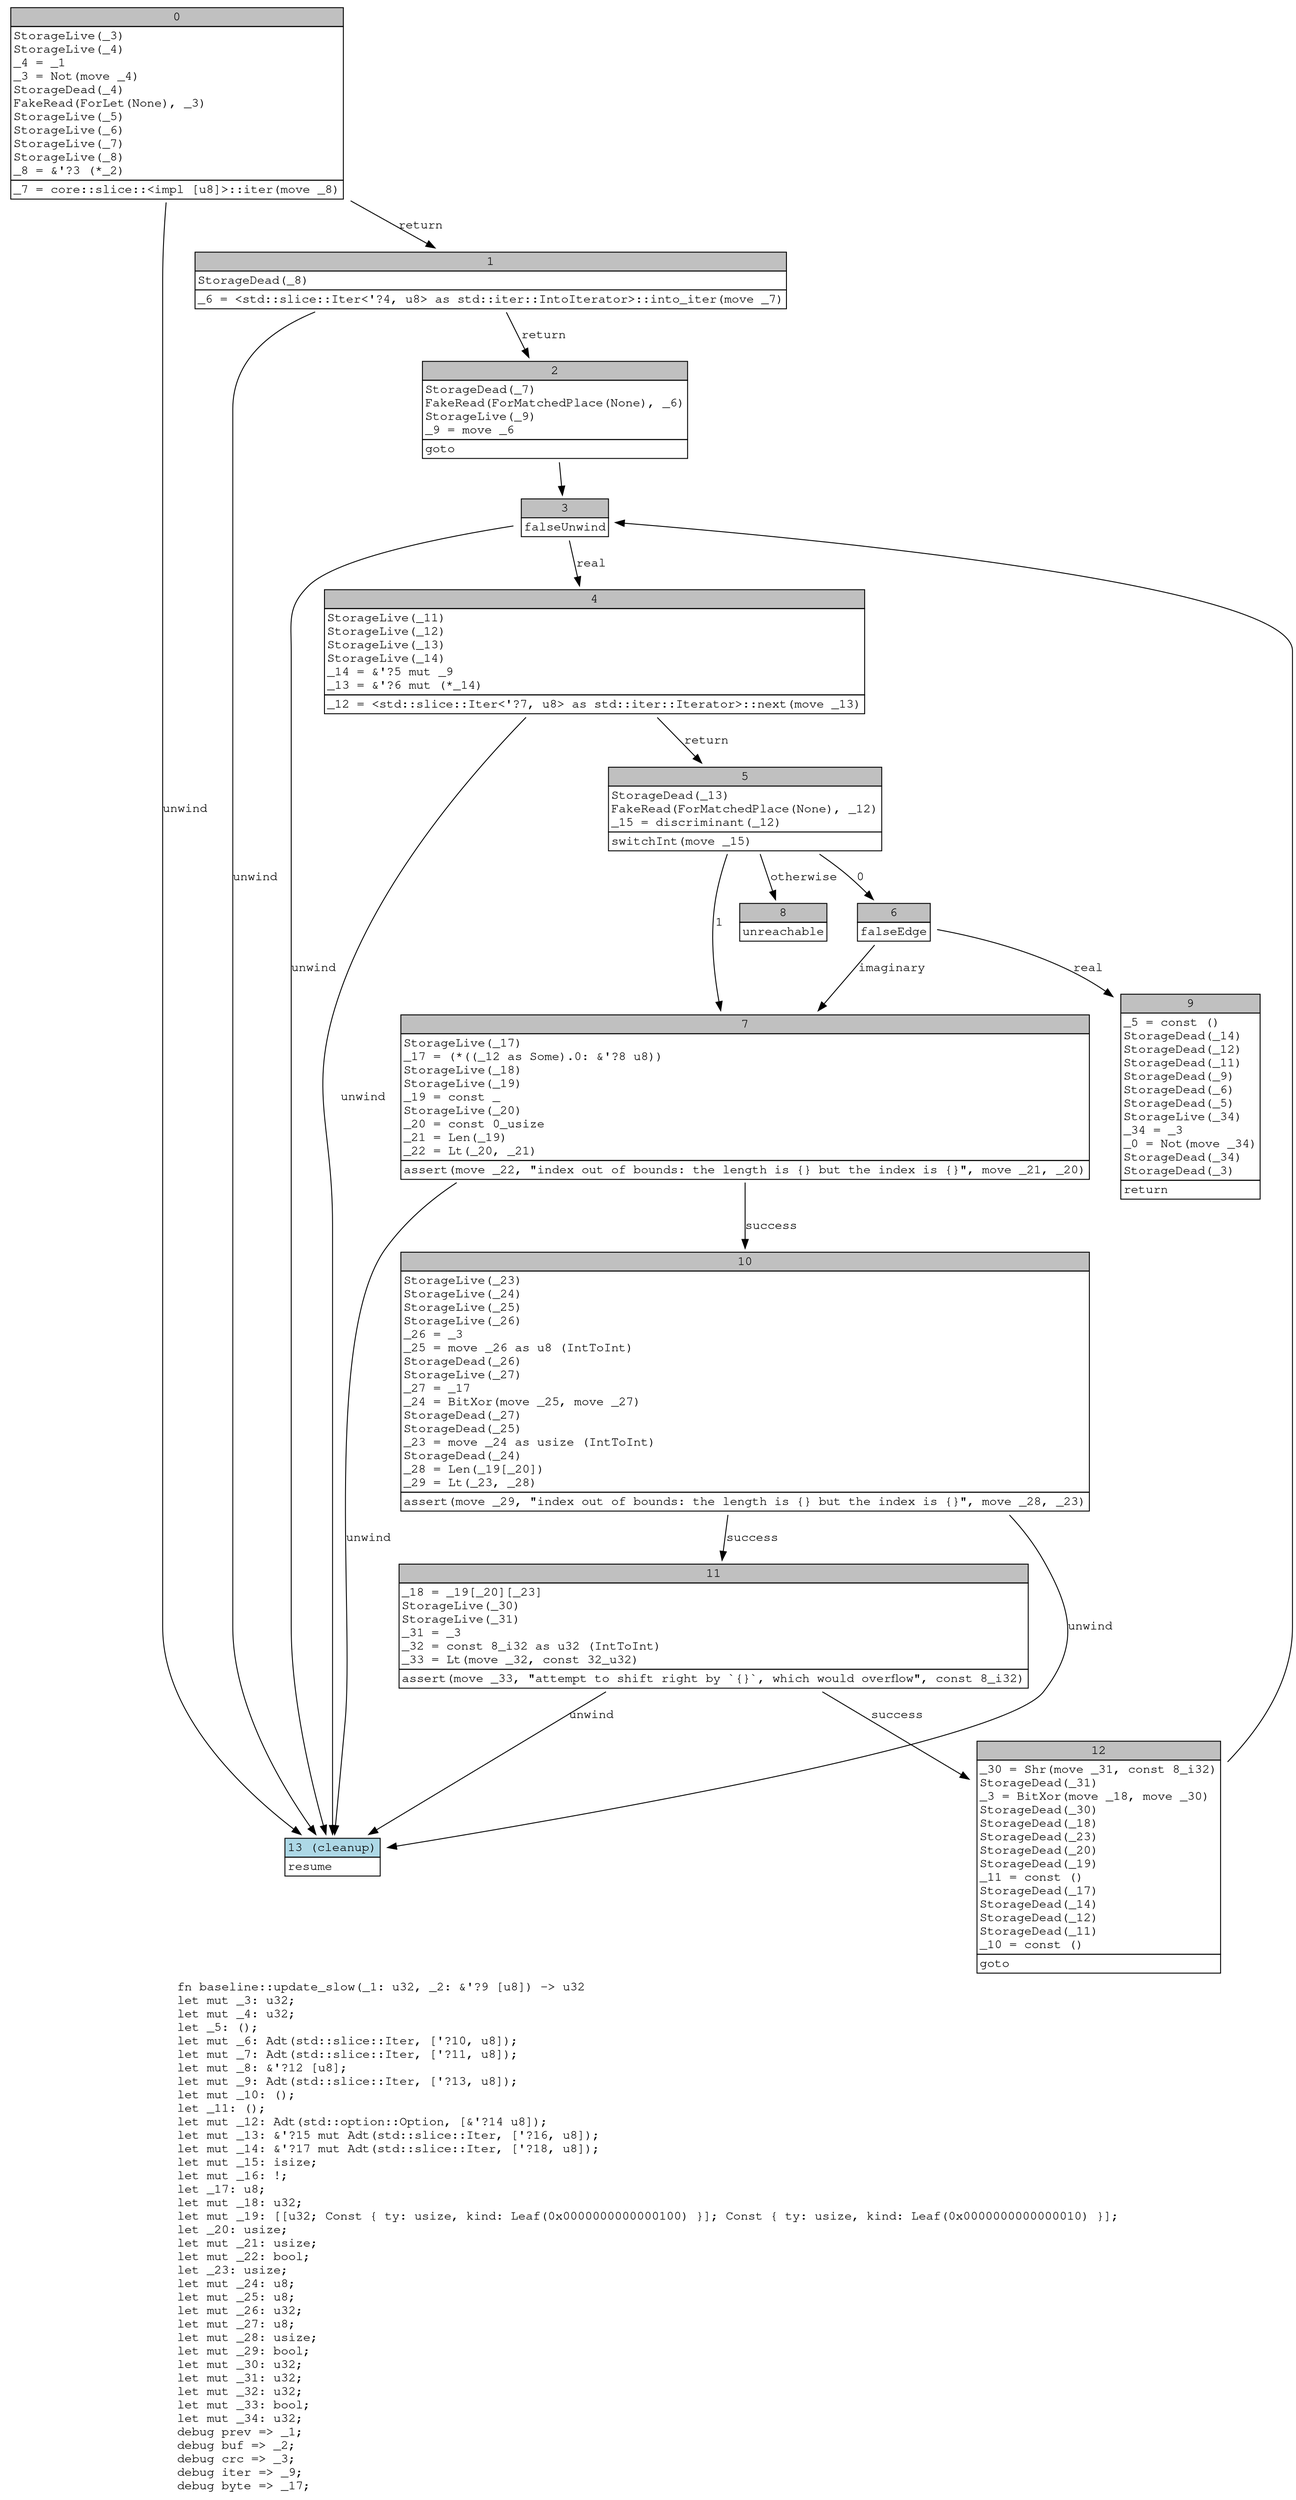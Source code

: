 digraph Mir_0_18 {
    graph [fontname="Courier, monospace"];
    node [fontname="Courier, monospace"];
    edge [fontname="Courier, monospace"];
    label=<fn baseline::update_slow(_1: u32, _2: &amp;'?9 [u8]) -&gt; u32<br align="left"/>let mut _3: u32;<br align="left"/>let mut _4: u32;<br align="left"/>let _5: ();<br align="left"/>let mut _6: Adt(std::slice::Iter, ['?10, u8]);<br align="left"/>let mut _7: Adt(std::slice::Iter, ['?11, u8]);<br align="left"/>let mut _8: &amp;'?12 [u8];<br align="left"/>let mut _9: Adt(std::slice::Iter, ['?13, u8]);<br align="left"/>let mut _10: ();<br align="left"/>let _11: ();<br align="left"/>let mut _12: Adt(std::option::Option, [&amp;'?14 u8]);<br align="left"/>let mut _13: &amp;'?15 mut Adt(std::slice::Iter, ['?16, u8]);<br align="left"/>let mut _14: &amp;'?17 mut Adt(std::slice::Iter, ['?18, u8]);<br align="left"/>let mut _15: isize;<br align="left"/>let mut _16: !;<br align="left"/>let _17: u8;<br align="left"/>let mut _18: u32;<br align="left"/>let mut _19: [[u32; Const { ty: usize, kind: Leaf(0x0000000000000100) }]; Const { ty: usize, kind: Leaf(0x0000000000000010) }];<br align="left"/>let _20: usize;<br align="left"/>let mut _21: usize;<br align="left"/>let mut _22: bool;<br align="left"/>let _23: usize;<br align="left"/>let mut _24: u8;<br align="left"/>let mut _25: u8;<br align="left"/>let mut _26: u32;<br align="left"/>let mut _27: u8;<br align="left"/>let mut _28: usize;<br align="left"/>let mut _29: bool;<br align="left"/>let mut _30: u32;<br align="left"/>let mut _31: u32;<br align="left"/>let mut _32: u32;<br align="left"/>let mut _33: bool;<br align="left"/>let mut _34: u32;<br align="left"/>debug prev =&gt; _1;<br align="left"/>debug buf =&gt; _2;<br align="left"/>debug crc =&gt; _3;<br align="left"/>debug iter =&gt; _9;<br align="left"/>debug byte =&gt; _17;<br align="left"/>>;
    bb0__0_18 [shape="none", label=<<table border="0" cellborder="1" cellspacing="0"><tr><td bgcolor="gray" align="center" colspan="1">0</td></tr><tr><td align="left" balign="left">StorageLive(_3)<br/>StorageLive(_4)<br/>_4 = _1<br/>_3 = Not(move _4)<br/>StorageDead(_4)<br/>FakeRead(ForLet(None), _3)<br/>StorageLive(_5)<br/>StorageLive(_6)<br/>StorageLive(_7)<br/>StorageLive(_8)<br/>_8 = &amp;'?3 (*_2)<br/></td></tr><tr><td align="left">_7 = core::slice::&lt;impl [u8]&gt;::iter(move _8)</td></tr></table>>];
    bb1__0_18 [shape="none", label=<<table border="0" cellborder="1" cellspacing="0"><tr><td bgcolor="gray" align="center" colspan="1">1</td></tr><tr><td align="left" balign="left">StorageDead(_8)<br/></td></tr><tr><td align="left">_6 = &lt;std::slice::Iter&lt;'?4, u8&gt; as std::iter::IntoIterator&gt;::into_iter(move _7)</td></tr></table>>];
    bb2__0_18 [shape="none", label=<<table border="0" cellborder="1" cellspacing="0"><tr><td bgcolor="gray" align="center" colspan="1">2</td></tr><tr><td align="left" balign="left">StorageDead(_7)<br/>FakeRead(ForMatchedPlace(None), _6)<br/>StorageLive(_9)<br/>_9 = move _6<br/></td></tr><tr><td align="left">goto</td></tr></table>>];
    bb3__0_18 [shape="none", label=<<table border="0" cellborder="1" cellspacing="0"><tr><td bgcolor="gray" align="center" colspan="1">3</td></tr><tr><td align="left">falseUnwind</td></tr></table>>];
    bb4__0_18 [shape="none", label=<<table border="0" cellborder="1" cellspacing="0"><tr><td bgcolor="gray" align="center" colspan="1">4</td></tr><tr><td align="left" balign="left">StorageLive(_11)<br/>StorageLive(_12)<br/>StorageLive(_13)<br/>StorageLive(_14)<br/>_14 = &amp;'?5 mut _9<br/>_13 = &amp;'?6 mut (*_14)<br/></td></tr><tr><td align="left">_12 = &lt;std::slice::Iter&lt;'?7, u8&gt; as std::iter::Iterator&gt;::next(move _13)</td></tr></table>>];
    bb5__0_18 [shape="none", label=<<table border="0" cellborder="1" cellspacing="0"><tr><td bgcolor="gray" align="center" colspan="1">5</td></tr><tr><td align="left" balign="left">StorageDead(_13)<br/>FakeRead(ForMatchedPlace(None), _12)<br/>_15 = discriminant(_12)<br/></td></tr><tr><td align="left">switchInt(move _15)</td></tr></table>>];
    bb6__0_18 [shape="none", label=<<table border="0" cellborder="1" cellspacing="0"><tr><td bgcolor="gray" align="center" colspan="1">6</td></tr><tr><td align="left">falseEdge</td></tr></table>>];
    bb7__0_18 [shape="none", label=<<table border="0" cellborder="1" cellspacing="0"><tr><td bgcolor="gray" align="center" colspan="1">7</td></tr><tr><td align="left" balign="left">StorageLive(_17)<br/>_17 = (*((_12 as Some).0: &amp;'?8 u8))<br/>StorageLive(_18)<br/>StorageLive(_19)<br/>_19 = const _<br/>StorageLive(_20)<br/>_20 = const 0_usize<br/>_21 = Len(_19)<br/>_22 = Lt(_20, _21)<br/></td></tr><tr><td align="left">assert(move _22, &quot;index out of bounds: the length is {} but the index is {}&quot;, move _21, _20)</td></tr></table>>];
    bb8__0_18 [shape="none", label=<<table border="0" cellborder="1" cellspacing="0"><tr><td bgcolor="gray" align="center" colspan="1">8</td></tr><tr><td align="left">unreachable</td></tr></table>>];
    bb9__0_18 [shape="none", label=<<table border="0" cellborder="1" cellspacing="0"><tr><td bgcolor="gray" align="center" colspan="1">9</td></tr><tr><td align="left" balign="left">_5 = const ()<br/>StorageDead(_14)<br/>StorageDead(_12)<br/>StorageDead(_11)<br/>StorageDead(_9)<br/>StorageDead(_6)<br/>StorageDead(_5)<br/>StorageLive(_34)<br/>_34 = _3<br/>_0 = Not(move _34)<br/>StorageDead(_34)<br/>StorageDead(_3)<br/></td></tr><tr><td align="left">return</td></tr></table>>];
    bb10__0_18 [shape="none", label=<<table border="0" cellborder="1" cellspacing="0"><tr><td bgcolor="gray" align="center" colspan="1">10</td></tr><tr><td align="left" balign="left">StorageLive(_23)<br/>StorageLive(_24)<br/>StorageLive(_25)<br/>StorageLive(_26)<br/>_26 = _3<br/>_25 = move _26 as u8 (IntToInt)<br/>StorageDead(_26)<br/>StorageLive(_27)<br/>_27 = _17<br/>_24 = BitXor(move _25, move _27)<br/>StorageDead(_27)<br/>StorageDead(_25)<br/>_23 = move _24 as usize (IntToInt)<br/>StorageDead(_24)<br/>_28 = Len(_19[_20])<br/>_29 = Lt(_23, _28)<br/></td></tr><tr><td align="left">assert(move _29, &quot;index out of bounds: the length is {} but the index is {}&quot;, move _28, _23)</td></tr></table>>];
    bb11__0_18 [shape="none", label=<<table border="0" cellborder="1" cellspacing="0"><tr><td bgcolor="gray" align="center" colspan="1">11</td></tr><tr><td align="left" balign="left">_18 = _19[_20][_23]<br/>StorageLive(_30)<br/>StorageLive(_31)<br/>_31 = _3<br/>_32 = const 8_i32 as u32 (IntToInt)<br/>_33 = Lt(move _32, const 32_u32)<br/></td></tr><tr><td align="left">assert(move _33, &quot;attempt to shift right by `{}`, which would overflow&quot;, const 8_i32)</td></tr></table>>];
    bb12__0_18 [shape="none", label=<<table border="0" cellborder="1" cellspacing="0"><tr><td bgcolor="gray" align="center" colspan="1">12</td></tr><tr><td align="left" balign="left">_30 = Shr(move _31, const 8_i32)<br/>StorageDead(_31)<br/>_3 = BitXor(move _18, move _30)<br/>StorageDead(_30)<br/>StorageDead(_18)<br/>StorageDead(_23)<br/>StorageDead(_20)<br/>StorageDead(_19)<br/>_11 = const ()<br/>StorageDead(_17)<br/>StorageDead(_14)<br/>StorageDead(_12)<br/>StorageDead(_11)<br/>_10 = const ()<br/></td></tr><tr><td align="left">goto</td></tr></table>>];
    bb13__0_18 [shape="none", label=<<table border="0" cellborder="1" cellspacing="0"><tr><td bgcolor="lightblue" align="center" colspan="1">13 (cleanup)</td></tr><tr><td align="left">resume</td></tr></table>>];
    bb0__0_18 -> bb1__0_18 [label="return"];
    bb0__0_18 -> bb13__0_18 [label="unwind"];
    bb1__0_18 -> bb2__0_18 [label="return"];
    bb1__0_18 -> bb13__0_18 [label="unwind"];
    bb2__0_18 -> bb3__0_18 [label=""];
    bb3__0_18 -> bb4__0_18 [label="real"];
    bb3__0_18 -> bb13__0_18 [label="unwind"];
    bb4__0_18 -> bb5__0_18 [label="return"];
    bb4__0_18 -> bb13__0_18 [label="unwind"];
    bb5__0_18 -> bb6__0_18 [label="0"];
    bb5__0_18 -> bb7__0_18 [label="1"];
    bb5__0_18 -> bb8__0_18 [label="otherwise"];
    bb6__0_18 -> bb9__0_18 [label="real"];
    bb6__0_18 -> bb7__0_18 [label="imaginary"];
    bb7__0_18 -> bb10__0_18 [label="success"];
    bb7__0_18 -> bb13__0_18 [label="unwind"];
    bb10__0_18 -> bb11__0_18 [label="success"];
    bb10__0_18 -> bb13__0_18 [label="unwind"];
    bb11__0_18 -> bb12__0_18 [label="success"];
    bb11__0_18 -> bb13__0_18 [label="unwind"];
    bb12__0_18 -> bb3__0_18 [label=""];
}
